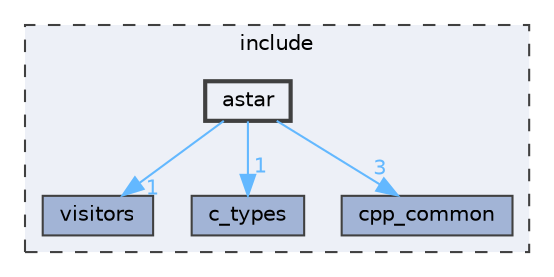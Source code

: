 digraph "astar"
{
 // LATEX_PDF_SIZE
  bgcolor="transparent";
  edge [fontname=Helvetica,fontsize=10,labelfontname=Helvetica,labelfontsize=10];
  node [fontname=Helvetica,fontsize=10,shape=box,height=0.2,width=0.4];
  compound=true
  subgraph clusterdir_d44c64559bbebec7f509842c48db8b23 {
    graph [ bgcolor="#edf0f7", pencolor="grey25", label="include", fontname=Helvetica,fontsize=10 style="filled,dashed", URL="dir_d44c64559bbebec7f509842c48db8b23.html",tooltip=""]
  dir_4e5658a7286517e9c5b1437feaf10aed [label="visitors", fillcolor="#a2b4d6", color="grey25", style="filled", URL="dir_4e5658a7286517e9c5b1437feaf10aed.html",tooltip=""];
  dir_d5995d5871f728649bd47ea0d6428e03 [label="c_types", fillcolor="#a2b4d6", color="grey25", style="filled", URL="dir_d5995d5871f728649bd47ea0d6428e03.html",tooltip=""];
  dir_f413d2883acb285bdeb0fac3ae939ed0 [label="cpp_common", fillcolor="#a2b4d6", color="grey25", style="filled", URL="dir_f413d2883acb285bdeb0fac3ae939ed0.html",tooltip=""];
  dir_08f877d0f0222f13d9686ac041b3f592 [label="astar", fillcolor="#edf0f7", color="grey25", style="filled,bold", URL="dir_08f877d0f0222f13d9686ac041b3f592.html",tooltip=""];
  }
  dir_08f877d0f0222f13d9686ac041b3f592->dir_4e5658a7286517e9c5b1437feaf10aed [headlabel="1", labeldistance=1.5 headhref="dir_000002_000094.html" href="dir_000002_000094.html" color="steelblue1" fontcolor="steelblue1"];
  dir_08f877d0f0222f13d9686ac041b3f592->dir_d5995d5871f728649bd47ea0d6428e03 [headlabel="1", labeldistance=1.5 headhref="dir_000002_000019.html" href="dir_000002_000019.html" color="steelblue1" fontcolor="steelblue1"];
  dir_08f877d0f0222f13d9686ac041b3f592->dir_f413d2883acb285bdeb0fac3ae939ed0 [headlabel="3", labeldistance=1.5 headhref="dir_000002_000036.html" href="dir_000002_000036.html" color="steelblue1" fontcolor="steelblue1"];
}
